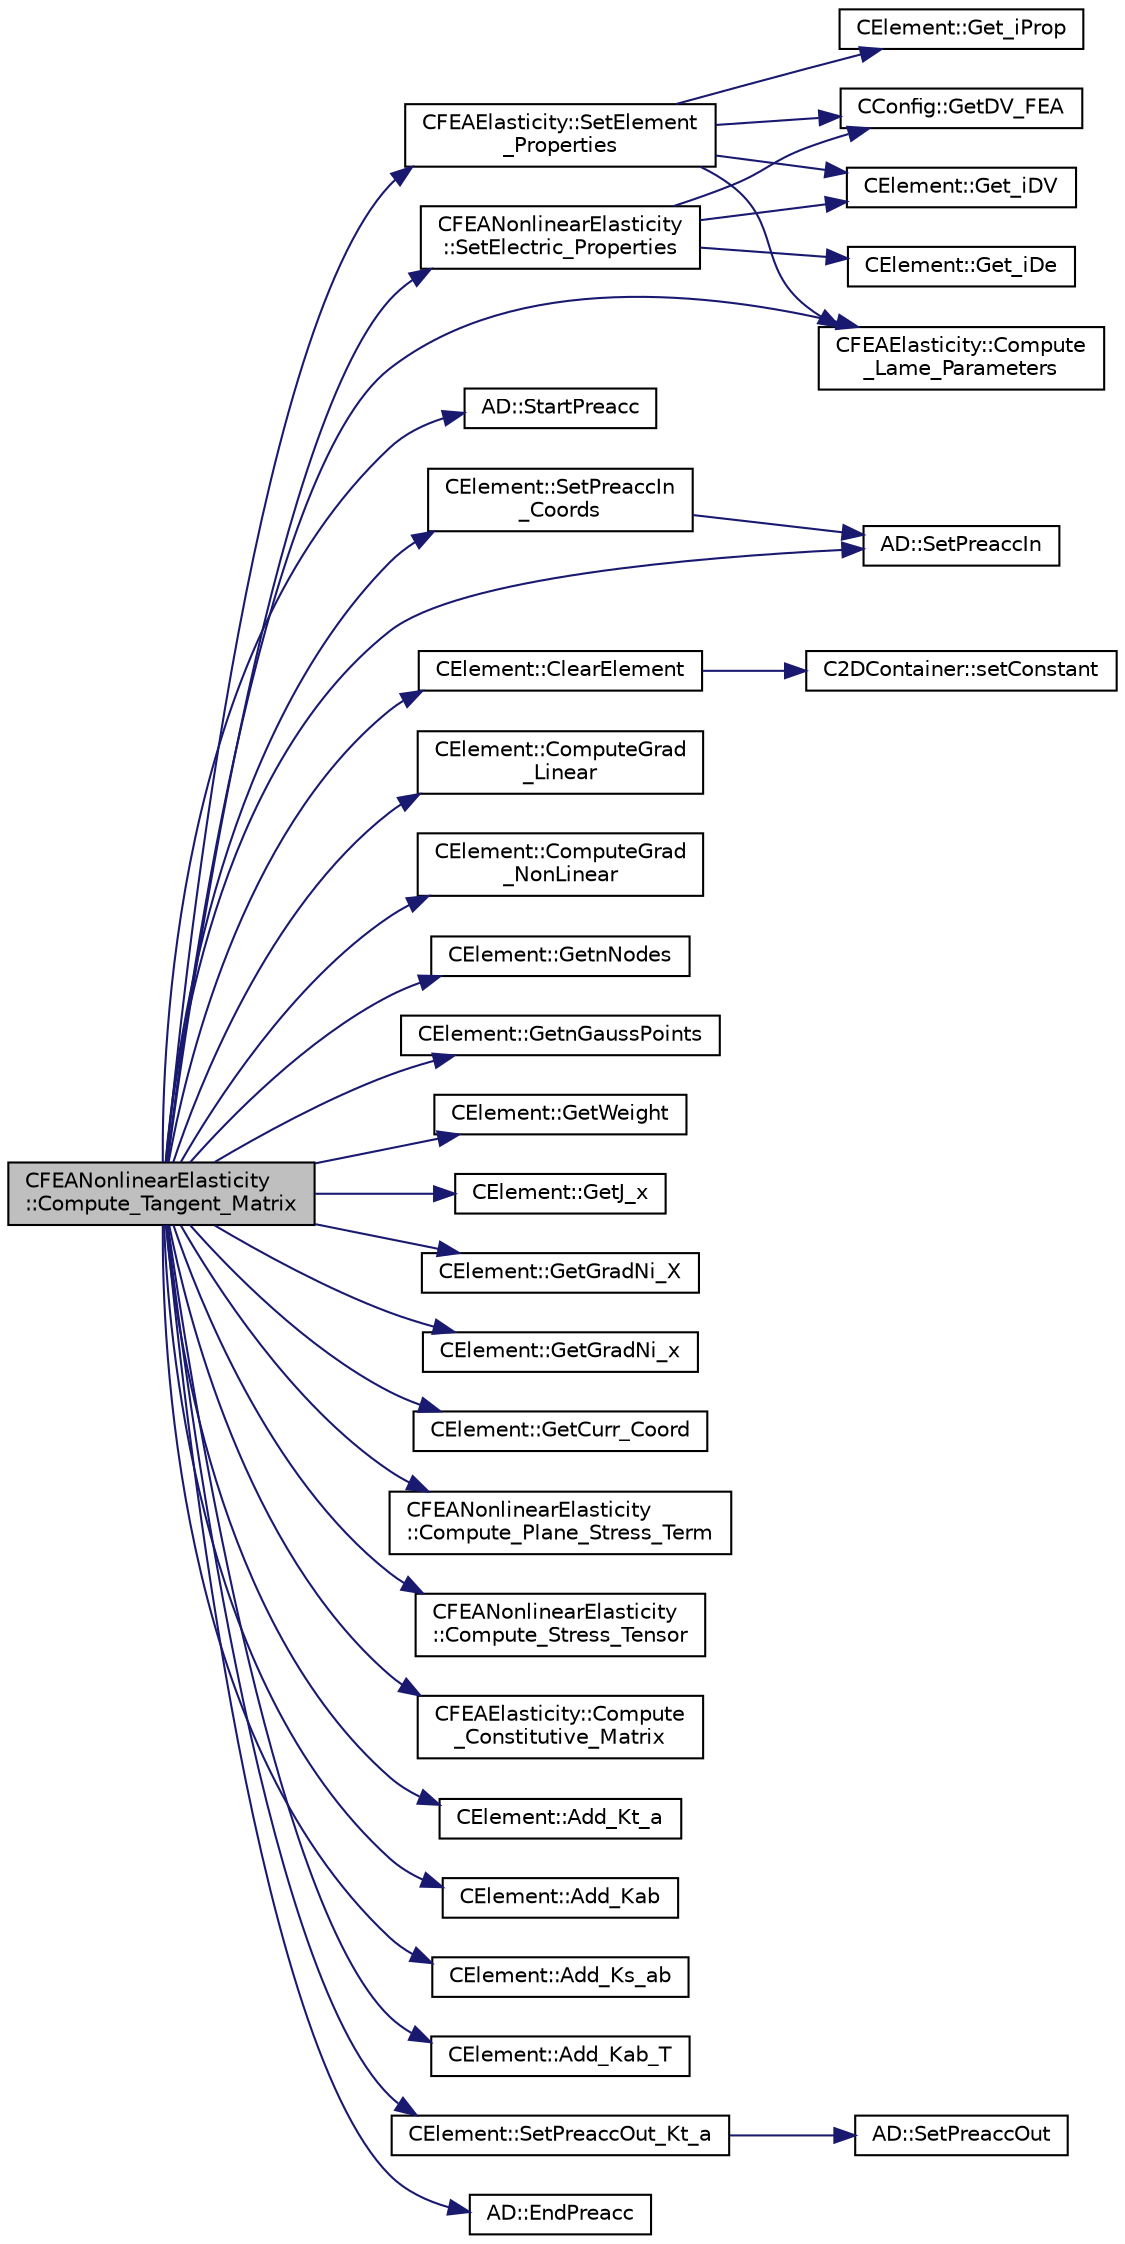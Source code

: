digraph "CFEANonlinearElasticity::Compute_Tangent_Matrix"
{
  edge [fontname="Helvetica",fontsize="10",labelfontname="Helvetica",labelfontsize="10"];
  node [fontname="Helvetica",fontsize="10",shape=record];
  rankdir="LR";
  Node111 [label="CFEANonlinearElasticity\l::Compute_Tangent_Matrix",height=0.2,width=0.4,color="black", fillcolor="grey75", style="filled", fontcolor="black"];
  Node111 -> Node112 [color="midnightblue",fontsize="10",style="solid",fontname="Helvetica"];
  Node112 [label="CFEAElasticity::SetElement\l_Properties",height=0.2,width=0.4,color="black", fillcolor="white", style="filled",URL="$class_c_f_e_a_elasticity.html#a51c7b092be4fbcfc1a4907facfbbc84b",tooltip="Set element material properties. "];
  Node112 -> Node113 [color="midnightblue",fontsize="10",style="solid",fontname="Helvetica"];
  Node113 [label="CElement::Get_iProp",height=0.2,width=0.4,color="black", fillcolor="white", style="filled",URL="$class_c_element.html#a316ca4ad94c25db42cca8a9c4d187fdc",tooltip="Return the value of the identifier for the Element Property. "];
  Node112 -> Node114 [color="midnightblue",fontsize="10",style="solid",fontname="Helvetica"];
  Node114 [label="CConfig::GetDV_FEA",height=0.2,width=0.4,color="black", fillcolor="white", style="filled",URL="$class_c_config.html#a76b87a4b23cfd858b5473d9b9650eb1a",tooltip="Get the kind of design variable for FEA. "];
  Node112 -> Node115 [color="midnightblue",fontsize="10",style="solid",fontname="Helvetica"];
  Node115 [label="CElement::Get_iDV",height=0.2,width=0.4,color="black", fillcolor="white", style="filled",URL="$class_c_element.html#a9aca256c29c68f6be62c9a74f7a39fa8",tooltip="Return the value of the identifier for the Design Variable. "];
  Node112 -> Node116 [color="midnightblue",fontsize="10",style="solid",fontname="Helvetica"];
  Node116 [label="CFEAElasticity::Compute\l_Lame_Parameters",height=0.2,width=0.4,color="black", fillcolor="white", style="filled",URL="$class_c_f_e_a_elasticity.html#a3c8b0dc963f5cdfc3330f4349e267184",tooltip="Update the Lame parameters (required in AD to account for all dependencies). "];
  Node111 -> Node117 [color="midnightblue",fontsize="10",style="solid",fontname="Helvetica"];
  Node117 [label="CFEANonlinearElasticity\l::SetElectric_Properties",height=0.2,width=0.4,color="black", fillcolor="white", style="filled",URL="$class_c_f_e_a_nonlinear_elasticity.html#a83089b23ecf7948d888f9effcc9eaac6",tooltip="Set element electric properties. "];
  Node117 -> Node118 [color="midnightblue",fontsize="10",style="solid",fontname="Helvetica"];
  Node118 [label="CElement::Get_iDe",height=0.2,width=0.4,color="black", fillcolor="white", style="filled",URL="$class_c_element.html#a81c24fda8ff30988042966be1ac57cb0",tooltip="Return the value of the identifier for the Dielectric Elastomers. "];
  Node117 -> Node114 [color="midnightblue",fontsize="10",style="solid",fontname="Helvetica"];
  Node117 -> Node115 [color="midnightblue",fontsize="10",style="solid",fontname="Helvetica"];
  Node111 -> Node119 [color="midnightblue",fontsize="10",style="solid",fontname="Helvetica"];
  Node119 [label="AD::StartPreacc",height=0.2,width=0.4,color="black", fillcolor="white", style="filled",URL="$namespace_a_d.html#a2a1e9c4b109fd751e84132c9495de3ff",tooltip="Starts a new preaccumulation section and sets the input variables. "];
  Node111 -> Node120 [color="midnightblue",fontsize="10",style="solid",fontname="Helvetica"];
  Node120 [label="AD::SetPreaccIn",height=0.2,width=0.4,color="black", fillcolor="white", style="filled",URL="$namespace_a_d.html#aad703f3a82e509c88b92ae638f75383c",tooltip="Sets the scalar input of a preaccumulation section. "];
  Node111 -> Node121 [color="midnightblue",fontsize="10",style="solid",fontname="Helvetica"];
  Node121 [label="CElement::SetPreaccIn\l_Coords",height=0.2,width=0.4,color="black", fillcolor="white", style="filled",URL="$class_c_element.html#a148c8d06ff70ba9422c7a23db78b6668",tooltip="Register the current and reference coordinates of the element as pre-accumulation inputs the latter a..."];
  Node121 -> Node120 [color="midnightblue",fontsize="10",style="solid",fontname="Helvetica"];
  Node111 -> Node116 [color="midnightblue",fontsize="10",style="solid",fontname="Helvetica"];
  Node111 -> Node122 [color="midnightblue",fontsize="10",style="solid",fontname="Helvetica"];
  Node122 [label="CElement::ClearElement",height=0.2,width=0.4,color="black", fillcolor="white", style="filled",URL="$class_c_element.html#a34c043025dcb2d28b4800f93c9cd3184",tooltip="Sets matrices to 0. "];
  Node122 -> Node123 [color="midnightblue",fontsize="10",style="solid",fontname="Helvetica"];
  Node123 [label="C2DContainer::setConstant",height=0.2,width=0.4,color="black", fillcolor="white", style="filled",URL="$class_c2_d_container.html#ab9f8a545ab85abdd3291f0f65b4f411b",tooltip="Set value of all entries to \"value\". "];
  Node111 -> Node124 [color="midnightblue",fontsize="10",style="solid",fontname="Helvetica"];
  Node124 [label="CElement::ComputeGrad\l_Linear",height=0.2,width=0.4,color="black", fillcolor="white", style="filled",URL="$class_c_element.html#acff4750404c62c6b934cc1e66c3c0c91",tooltip="Set the value of the gradient of the shape functions wrt the reference configuration. "];
  Node111 -> Node125 [color="midnightblue",fontsize="10",style="solid",fontname="Helvetica"];
  Node125 [label="CElement::ComputeGrad\l_NonLinear",height=0.2,width=0.4,color="black", fillcolor="white", style="filled",URL="$class_c_element.html#a7062161c57dabe92e47ebca9bcfba15e",tooltip="Set the value of the gradient of the shape functions wrt the current configuration. "];
  Node111 -> Node126 [color="midnightblue",fontsize="10",style="solid",fontname="Helvetica"];
  Node126 [label="CElement::GetnNodes",height=0.2,width=0.4,color="black", fillcolor="white", style="filled",URL="$class_c_element.html#a87d13ba01e276d05b00b42caa1d5ee3c",tooltip="Retrieve the number of nodes of the element. "];
  Node111 -> Node127 [color="midnightblue",fontsize="10",style="solid",fontname="Helvetica"];
  Node127 [label="CElement::GetnGaussPoints",height=0.2,width=0.4,color="black", fillcolor="white", style="filled",URL="$class_c_element.html#ab069f4033f7ad4b13a049c7a69613659",tooltip="Retrieve the number of nodes of the element. "];
  Node111 -> Node128 [color="midnightblue",fontsize="10",style="solid",fontname="Helvetica"];
  Node128 [label="CElement::GetWeight",height=0.2,width=0.4,color="black", fillcolor="white", style="filled",URL="$class_c_element.html#a0e93583f33a6c7c88ac8d0b916a1281f",tooltip="Get the weight of the corresponding Gaussian Point. "];
  Node111 -> Node129 [color="midnightblue",fontsize="10",style="solid",fontname="Helvetica"];
  Node129 [label="CElement::GetJ_x",height=0.2,width=0.4,color="black", fillcolor="white", style="filled",URL="$class_c_element.html#a5a6a3865fa4c8a4c8de890cd2b7ec9cd",tooltip="Get the jacobian respect to the current configuration for the Gaussian Point iGauss. "];
  Node111 -> Node130 [color="midnightblue",fontsize="10",style="solid",fontname="Helvetica"];
  Node130 [label="CElement::GetGradNi_X",height=0.2,width=0.4,color="black", fillcolor="white", style="filled",URL="$class_c_element.html#a5a760b4757477a26b59a0dd05b27cf2a",tooltip="Retrieve the value of the gradient of the shape functions respect to the reference configuration..."];
  Node111 -> Node131 [color="midnightblue",fontsize="10",style="solid",fontname="Helvetica"];
  Node131 [label="CElement::GetGradNi_x",height=0.2,width=0.4,color="black", fillcolor="white", style="filled",URL="$class_c_element.html#a29fe508c53b07a9c0e5fe3d4a5926ba5",tooltip="Retrieve the value of the gradient of the shape functions respect to the current configuration. "];
  Node111 -> Node132 [color="midnightblue",fontsize="10",style="solid",fontname="Helvetica"];
  Node132 [label="CElement::GetCurr_Coord",height=0.2,width=0.4,color="black", fillcolor="white", style="filled",URL="$class_c_element.html#a4264daddbc6ade9f81ae1f7702d6c487",tooltip="Get the value of the coordinate of the nodes in the current configuration. "];
  Node111 -> Node133 [color="midnightblue",fontsize="10",style="solid",fontname="Helvetica"];
  Node133 [label="CFEANonlinearElasticity\l::Compute_Plane_Stress_Term",height=0.2,width=0.4,color="black", fillcolor="white", style="filled",URL="$class_c_f_e_a_nonlinear_elasticity.html#aa83eddb88438121cf2a9a18300cff5d9",tooltip="Compute the plane stress term. "];
  Node111 -> Node134 [color="midnightblue",fontsize="10",style="solid",fontname="Helvetica"];
  Node134 [label="CFEANonlinearElasticity\l::Compute_Stress_Tensor",height=0.2,width=0.4,color="black", fillcolor="white", style="filled",URL="$class_c_f_e_a_nonlinear_elasticity.html#a4577252bd4a4f4a20ce161eff7d5fbdd",tooltip="Compute the stress tensor. "];
  Node111 -> Node135 [color="midnightblue",fontsize="10",style="solid",fontname="Helvetica"];
  Node135 [label="CFEAElasticity::Compute\l_Constitutive_Matrix",height=0.2,width=0.4,color="black", fillcolor="white", style="filled",URL="$class_c_f_e_a_elasticity.html#ae8c15af0d3a1def8309ee41de072b7b2",tooltip="Compute the constitutive matrix, must be implemented by derived classes. "];
  Node111 -> Node136 [color="midnightblue",fontsize="10",style="solid",fontname="Helvetica"];
  Node136 [label="CElement::Add_Kt_a",height=0.2,width=0.4,color="black", fillcolor="white", style="filled",URL="$class_c_element.html#a85176f7d6a333f6ad542702885fb66ef",tooltip="Add the value of the nodal stress term for the computation of the residual. "];
  Node111 -> Node137 [color="midnightblue",fontsize="10",style="solid",fontname="Helvetica"];
  Node137 [label="CElement::Add_Kab",height=0.2,width=0.4,color="black", fillcolor="white", style="filled",URL="$class_c_element.html#adbd1cf6d55a7d37bafc8532888bd265a",tooltip="Add the value of a submatrix K relating nodes a and b, for the constitutive term. ..."];
  Node111 -> Node138 [color="midnightblue",fontsize="10",style="solid",fontname="Helvetica"];
  Node138 [label="CElement::Add_Ks_ab",height=0.2,width=0.4,color="black", fillcolor="white", style="filled",URL="$class_c_element.html#ac7cc1abd38bd8d06339bc6e3b89ca810",tooltip="Add the value of the diagonal term for the stress contribution to the stiffness of the system..."];
  Node111 -> Node139 [color="midnightblue",fontsize="10",style="solid",fontname="Helvetica"];
  Node139 [label="CElement::Add_Kab_T",height=0.2,width=0.4,color="black", fillcolor="white", style="filled",URL="$class_c_element.html#ab103b4157761bc4389fb4b2a99e1b86b",tooltip="Add the value of a submatrix K relating nodes a and b, for the constitutive term (symmetric terms nee..."];
  Node111 -> Node140 [color="midnightblue",fontsize="10",style="solid",fontname="Helvetica"];
  Node140 [label="CElement::SetPreaccOut_Kt_a",height=0.2,width=0.4,color="black", fillcolor="white", style="filled",URL="$class_c_element.html#afae4494eff7cd77a8e3bc2ba73cb840c",tooltip="Register the stress residual as a pre-accumulation output. When computing the element stiffness matri..."];
  Node140 -> Node141 [color="midnightblue",fontsize="10",style="solid",fontname="Helvetica"];
  Node141 [label="AD::SetPreaccOut",height=0.2,width=0.4,color="black", fillcolor="white", style="filled",URL="$namespace_a_d.html#ab3a80e24a5c8c2beb01131c57dcae4b2",tooltip="Sets the scalar output of a preaccumulation section. "];
  Node111 -> Node142 [color="midnightblue",fontsize="10",style="solid",fontname="Helvetica"];
  Node142 [label="AD::EndPreacc",height=0.2,width=0.4,color="black", fillcolor="white", style="filled",URL="$namespace_a_d.html#a309d057a92faa60a3a760254678ec9ea",tooltip="Ends a preaccumulation section and computes the local Jacobi matrix of a code section using the varia..."];
}
